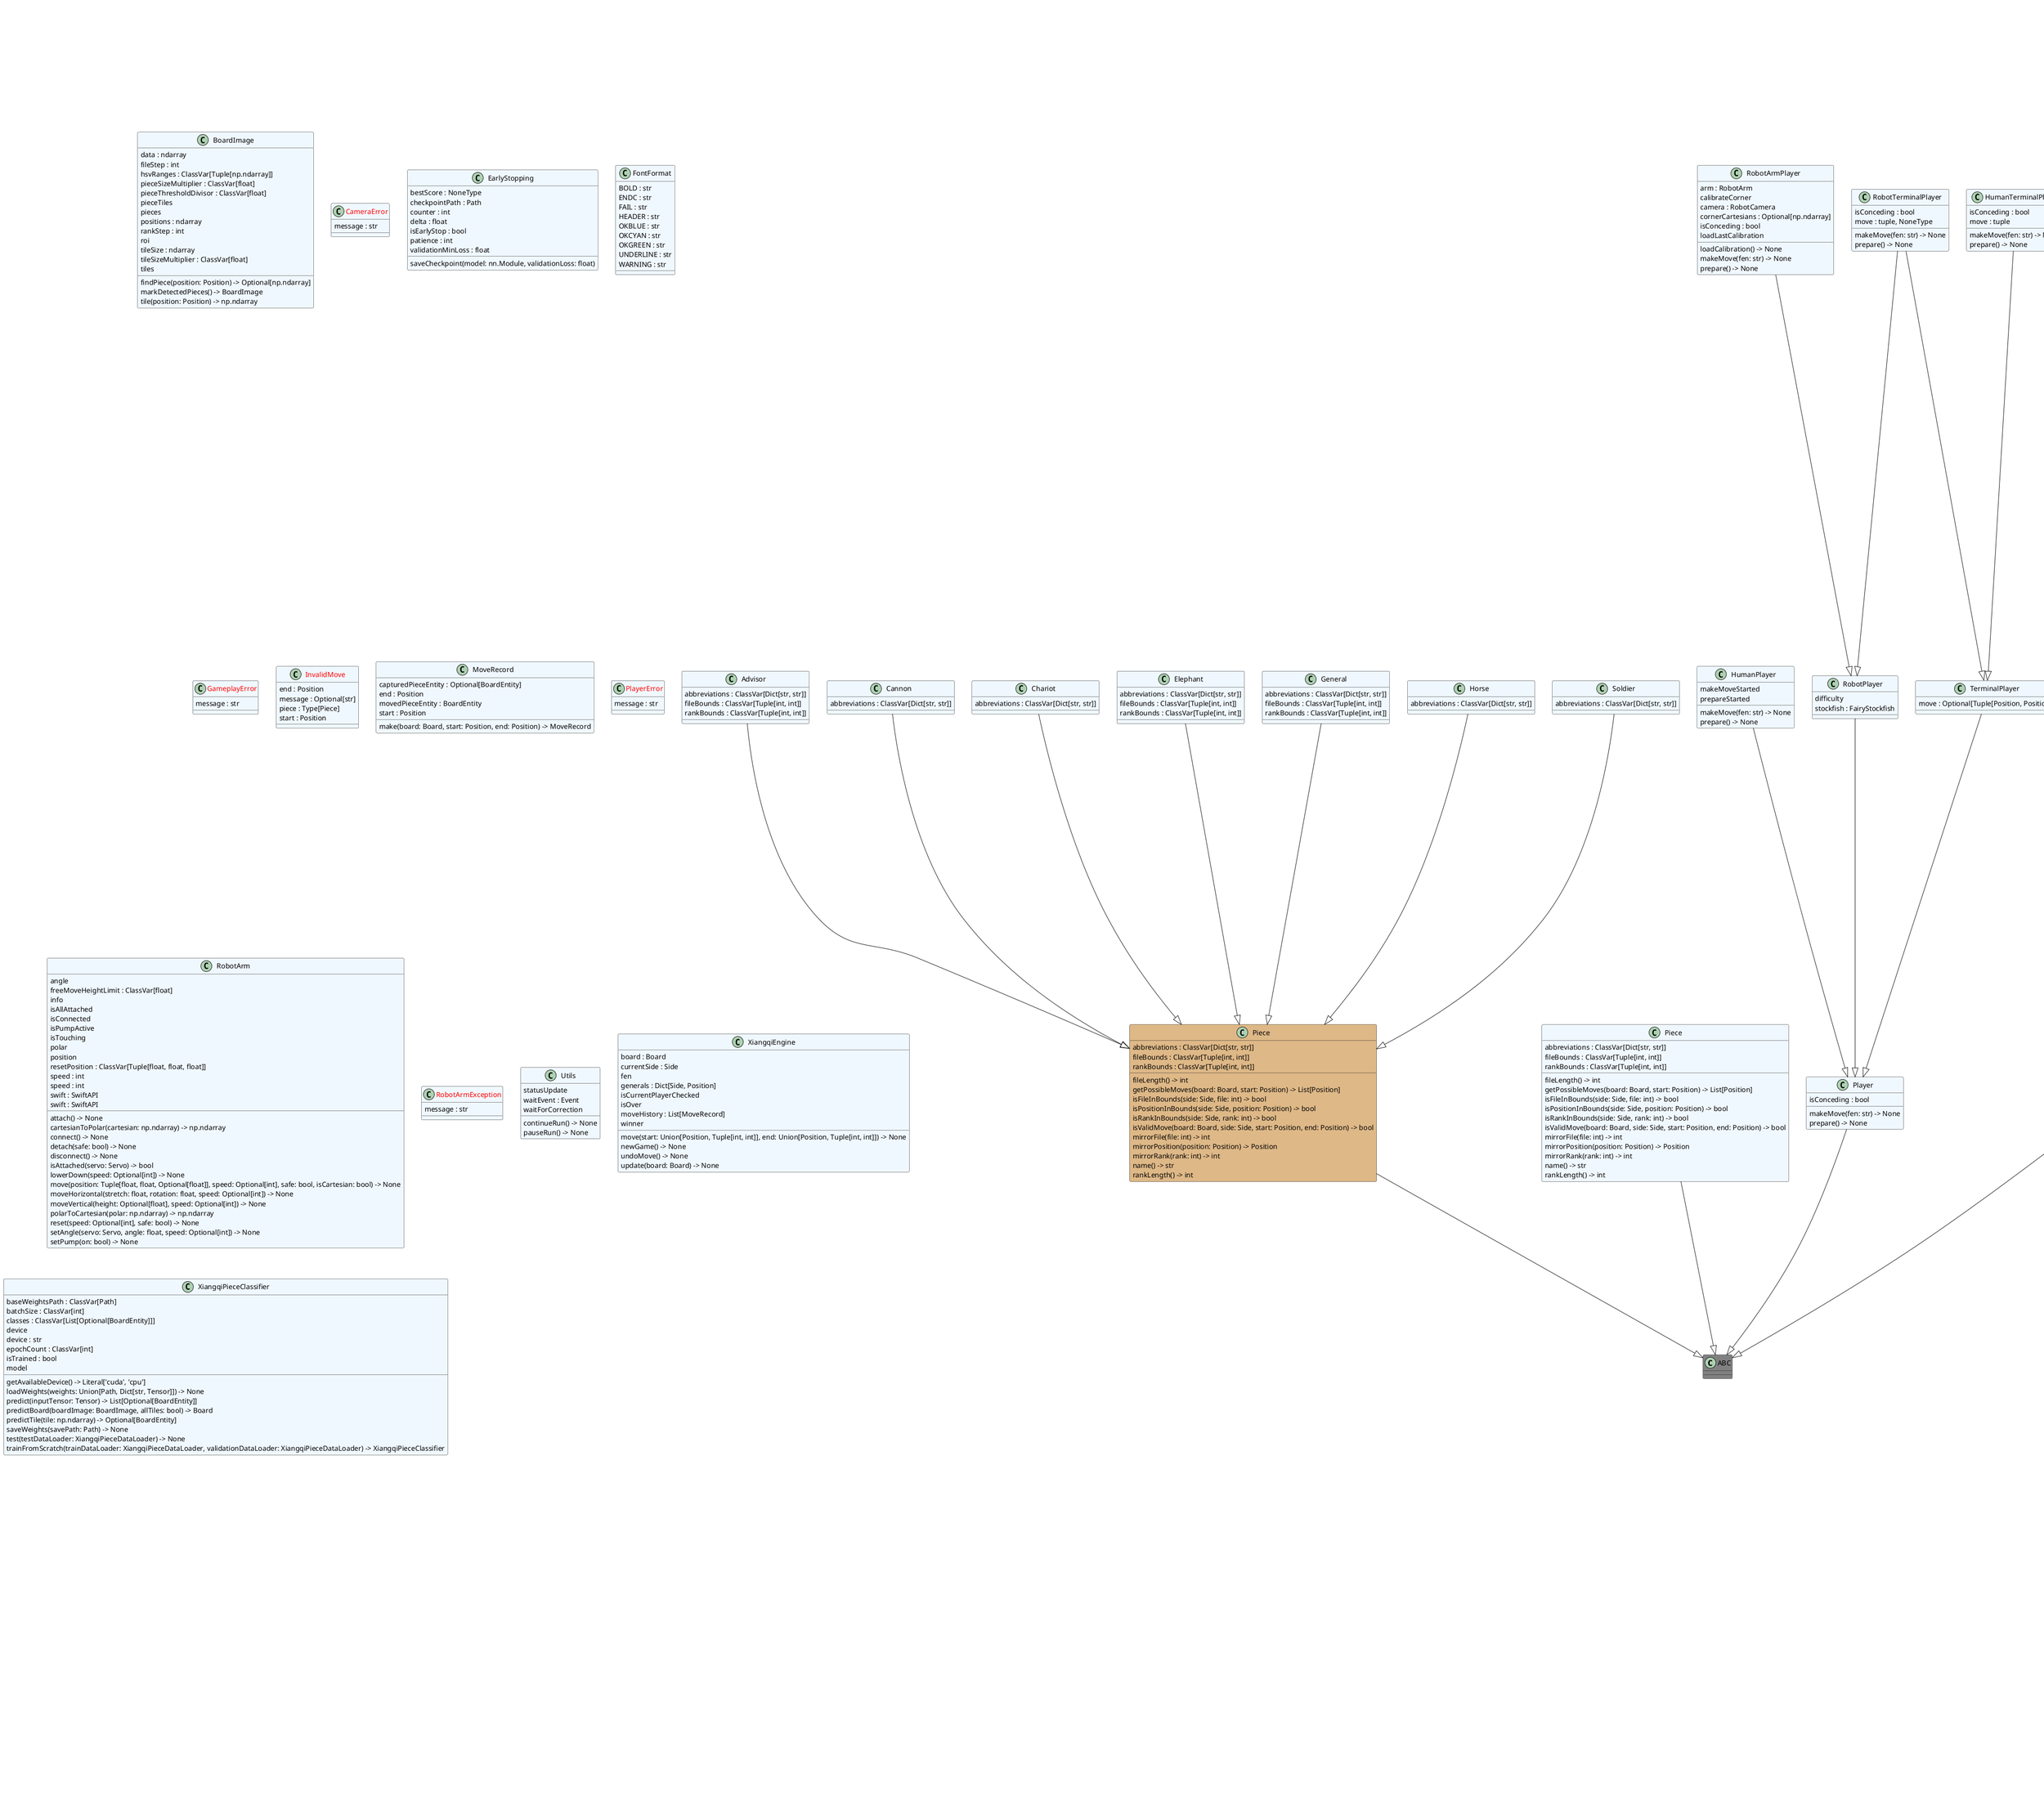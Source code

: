@startuml classes_AI-Boardgame
set namespaceSeparator none
class "ABC" as abc.ABC #grey {
}
class "ABCMeta" as _py_abc.ABCMeta #grey {
  register(subclass)
}
class "ABCMeta" as abc.ABCMeta #grey {
  register(subclass)
}
class "AbstractCameraInterface" as src.aiBoardGame.vision.camera.AbstractCameraInterface #aliceblue {
  calibrated : ClassVar[Event]
  calibrationMinPatternCount : ClassVar[int]
  isCalibrated
  resolution : Union[Resolution, Tuple[int, int]]
  calibrate(checkerBoardImages: List[np.ndarray], checkerBoardShape: Tuple[int, int]) -> None
  isSuitableForCalibration(image: np.ndarray, checkerBoardShape: Tuple[int, int]) -> bool
  loadParameters(filePath: Path) -> None
  saveParameters(filePath: Path) -> None
  undistort(image: np.ndarray) -> np.ndarray
}
class "Advisor" as src.aiBoardGame.logic.engine.pieces.advisor.Advisor #aliceblue {
  abbreviations : ClassVar[Dict[str, str]]
  fileBounds : ClassVar[Tuple[int, int]]
  rankBounds : ClassVar[Tuple[int, int]]
}
class "Board" as src.aiBoardGame.logic.engine.auxiliary.Board #aliceblue {
  fen
  fileBounds : ClassVar[Tuple[int, int]]
  fileCount : ClassVar[int]
  pieces
  rankBounds : ClassVar[Tuple[int, int]]
  rankCount : ClassVar[int]
  isInBounds(position: Position) -> bool
}
class "BoardEntity" as src.aiBoardGame.logic.engine.auxiliary.BoardEntity #aliceblue {
  fen
  piece : Type[Piece]
  side
}
class "BoardImage" as src.aiBoardGame.vision.boardImage.BoardImage #aliceblue {
  data : ndarray
  fileStep : int
  hsvRanges : ClassVar[Tuple[np.ndarray]]
  pieceSizeMultiplier : ClassVar[float]
  pieceThresholdDivisor : ClassVar[float]
  pieceTiles
  pieces
  positions : ndarray
  rankStep : int
  roi
  tileSize : ndarray
  tileSizeMultiplier : ClassVar[float]
  tiles
  findPiece(position: Position) -> Optional[np.ndarray]
  markDetectedPieces() -> BoardImage
  tile(position: Position) -> np.ndarray
}
class "<color:red>CameraError</color>" as src.aiBoardGame.vision.camera.CameraError #aliceblue {
  message : str
}
class "Cannon" as src.aiBoardGame.logic.engine.pieces.cannon.Cannon #aliceblue {
  abbreviations : ClassVar[Dict[str, str]]
}
class "Chariot" as src.aiBoardGame.logic.engine.pieces.chariot.Chariot #aliceblue {
  abbreviations : ClassVar[Dict[str, str]]
}
class "DataLoader" as torch.utils.data.dataloader.DataLoader #antiquewhite {
  batch_sampler : Optional[Union[Sampler[Sequence], Iterable[Sequence], None]]
  batch_size : Optional[int]
  batch_size : Optional[int]
  collate_fn : Optional[_collate_fn_t]
  dataset : Dataset[T_co]
  dataset : _MapDataPipeSerializationWrapper, Dataset[T_co], _IterDataPipeSerializationWrapper
  drop_last : bool
  drop_last : bool
  generator : NoneType
  multiprocessing_context
  multiprocessing_context : NoneType
  num_workers : int
  num_workers : int
  persistent_workers : bool
  pin_memory : bool
  pin_memory : bool
  pin_memory_device : str
  pin_memory_device : str
  prefetch_factor : int
  prefetch_factor : int
  sampler : Optional[Union[Sampler, Iterable, None]]
  sampler : Union[Sampler, Iterable]
  timeout : float
  timeout : float
  worker_init_fn : Optional[_worker_init_fn_t]
  check_worker_number_rationality()
}
class "Dataset" as torch.utils.data.dataset.Dataset #antiquewhite {
}
class "DatasetFolder" as torchvision.datasets.folder.DatasetFolder #aquamarine {
  class_to_idx
  classes
  extensions : Optional[Tuple[str, ...]]
  loader : Callable[[str], Any]
  samples : list
  targets
  find_classes(directory: str) -> Tuple[List[str], Dict[str, int]]
  make_dataset(directory: str, class_to_idx: Dict[str, int], extensions: Optional[Tuple[str, ...]], is_valid_file: Optional[Callable[[str], bool]]) -> List[Tuple[str, int]]
}
class "Delta" as src.aiBoardGame.logic.engine.auxiliary.Delta #aliceblue {
  file : Union[int, float]
  rank : Union[int, float]
  normalize() -> Delta
  round() -> Delta
}
class "Dict" as typing.Dict #grey {
}
class "Difficulty" as src.aiBoardGame.logic.stockfish.fairyStockfish.Difficulty #aliceblue {
  name
}
class "EarlyStopping" as src.aiBoardGame.vision.xiangqiPieceClassifier.earlyStopping.EarlyStopping #aliceblue {
  bestScore : NoneType
  checkpointPath : Path
  counter : int
  delta : float
  isEarlyStop : bool
  patience : int
  validationMinLoss : float
  saveCheckpoint(model: nn.Module, validationLoss: float)
}
class "Elephant" as src.aiBoardGame.logic.engine.pieces.elephant.Elephant #aliceblue {
  abbreviations : ClassVar[Dict[str, str]]
  fileBounds : ClassVar[Tuple[int, int]]
  rankBounds : ClassVar[Tuple[int, int]]
}
class "Enum" as enum.Enum #grey {
  name()
  value()
}
class "FairyStockfish" as src.aiBoardGame.logic.stockfish.fairyStockfish.FairyStockfish #aliceblue {
  baseBinaryPath : ClassVar[Path]
  currentFen
  difficulty
  go() -> str
  nextMove(fen: str) -> Optional[Tuple[Position, Position]]
  position(fen: str) -> None
}
class "FinalMeta" as src.aiBoardGame.gameplay.utility.FinalMeta #aliceblue {
}
class "FontFormat" as src.aiBoardGame.logic.engine.utility.FontFormat #aliceblue {
  BOLD : str
  ENDC : str
  FAIL : str
  HEADER : str
  OKBLUE : str
  OKCYAN : str
  OKGREEN : str
  UNDERLINE : str
  WARNING : str
}
class "<color:red>GameplayError</color>" as src.aiBoardGame.gameplay.xiangqi.GameplayError #aliceblue {
  message : str
}
class "General" as src.aiBoardGame.logic.engine.pieces.general.General #aliceblue {
  abbreviations : ClassVar[Dict[str, str]]
  fileBounds : ClassVar[Tuple[int, int]]
  rankBounds : ClassVar[Tuple[int, int]]
}
class "GenerateMode" as src.aiBoardGame.vision.xiangqiPieceClassifier.utility.GenerateMode #aliceblue {
  name
}
class "Generic" as typing.Generic #grey {
}
class "Horse" as src.aiBoardGame.logic.engine.pieces.horse.Horse #aliceblue {
  abbreviations : ClassVar[Dict[str, str]]
}
class "HumanPlayer" as src.aiBoardGame.gameplay.player.HumanPlayer #aliceblue {
  makeMoveStarted
  prepareStarted
  makeMove(fen: str) -> None
  prepare() -> None
}
class "HumanTerminalPlayer" as src.aiBoardGame.gameplay.player.HumanTerminalPlayer #aliceblue {
  isConceding : bool
  move : tuple
  makeMove(fen: str) -> None
  prepare() -> None
}
class "ImageFolder" as torchvision.datasets.folder.ImageFolder #aquamarine {
  imgs : list
}
class "IntEnum" as enum.IntEnum #grey {
}
class "<color:red>InvalidMove</color>" as src.aiBoardGame.logic.engine.move.InvalidMove #aliceblue {
  end : Position
  message : Optional[str]
  piece : Type[Piece]
  start : Position
}
class "MoveRecord" as src.aiBoardGame.logic.engine.move.MoveRecord #aliceblue {
  capturedPieceEntity : Optional[BoardEntity]
  end : Position
  movedPieceEntity : BoardEntity
  start : Position
  make(board: Board, start: Position, end: Position) -> MoveRecord
}
class "NamedTuple" as typing.NamedTuple #grey {
}
class "Piece" as aiBoardGame.logic.engine.pieces.piece.Piece #burlywood {
  abbreviations : ClassVar[Dict[str, str]]
  fileBounds : ClassVar[Tuple[int, int]]
  rankBounds : ClassVar[Tuple[int, int]]
  fileLength() -> int
  getPossibleMoves(board: Board, start: Position) -> List[Position]
  isFileInBounds(side: Side, file: int) -> bool
  isPositionInBounds(side: Side, position: Position) -> bool
  isRankInBounds(side: Side, rank: int) -> bool
  isValidMove(board: Board, side: Side, start: Position, end: Position) -> bool
  mirrorFile(file: int) -> int
  mirrorPosition(position: Position) -> Position
  mirrorRank(rank: int) -> int
  name() -> str
  rankLength() -> int
}
class "Piece" as src.aiBoardGame.logic.engine.pieces.piece.Piece #aliceblue {
  abbreviations : ClassVar[Dict[str, str]]
  fileBounds : ClassVar[Tuple[int, int]]
  rankBounds : ClassVar[Tuple[int, int]]
  fileLength() -> int
  getPossibleMoves(board: Board, start: Position) -> List[Position]
  isFileInBounds(side: Side, file: int) -> bool
  isPositionInBounds(side: Side, position: Position) -> bool
  isRankInBounds(side: Side, rank: int) -> bool
  isValidMove(board: Board, side: Side, start: Position, end: Position) -> bool
  mirrorFile(file: int) -> int
  mirrorPosition(position: Position) -> Position
  mirrorRank(rank: int) -> int
  name() -> str
  rankLength() -> int
}
class "Player" as src.aiBoardGame.gameplay.player.Player #aliceblue {
  isConceding : bool
  makeMove(fen: str) -> None
  prepare() -> None
}
class "<color:red>PlayerError</color>" as src.aiBoardGame.gameplay.player.PlayerError #aliceblue {
  message : str
}
class "Position" as src.aiBoardGame.logic.engine.auxiliary.Position #aliceblue {
  file : int
  rank : int
  isBetween(first: Position, second: Position) -> bool
}
class "Resolution" as src.aiBoardGame.vision.camera.Resolution #aliceblue {
  height : int
  width : int
}
class "RobotArm" as src.aiBoardGame.robot.robotArm.RobotArm #aliceblue {
  angle
  freeMoveHeightLimit : ClassVar[float]
  info
  isAllAttached
  isConnected
  isPumpActive
  isTouching
  polar
  position
  resetPosition : ClassVar[Tuple[float, float, float]]
  speed : int
  speed : int
  swift : SwiftAPI
  swift : SwiftAPI
  attach() -> None
  cartesianToPolar(cartesian: np.ndarray) -> np.ndarray
  connect() -> None
  detach(safe: bool) -> None
  disconnect() -> None
  isAttached(servo: Servo) -> bool
  lowerDown(speed: Optional[int]) -> None
  move(position: Tuple[float, float, Optional[float]], speed: Optional[int], safe: bool, isCartesian: bool) -> None
  moveHorizontal(stretch: float, rotation: float, speed: Optional[int]) -> None
  moveVertical(height: Optional[float], speed: Optional[int]) -> None
  polarToCartesian(polar: np.ndarray) -> np.ndarray
  reset(speed: Optional[int], safe: bool) -> None
  setAngle(servo: Servo, angle: float, speed: Optional[int]) -> None
  setPump(on: bool) -> None
}
class "<color:red>RobotArmException</color>" as src.aiBoardGame.robot.robotArm.RobotArmException #aliceblue {
  message : str
}
class "RobotArmPlayer" as src.aiBoardGame.gameplay.player.RobotArmPlayer #aliceblue {
  arm : RobotArm
  calibrateCorner
  camera : RobotCamera
  cornerCartesians : Optional[np.ndarray]
  isConceding : bool
  loadLastCalibration
  loadCalibration() -> None
  makeMove(fen: str) -> None
  prepare() -> None
}
class "RobotCamera" as src.aiBoardGame.vision.camera.RobotCamera #aliceblue {
  interval : float
  isActive : bool
  activate() -> None
  deactivate() -> None
  read(undistorted: bool) -> np.ndarray
}
class "RobotCameraInterface" as src.aiBoardGame.vision.camera.RobotCameraInterface #aliceblue {
  detectBoard(image: np.ndarray) -> BoardImage
}
class "RobotPlayer" as src.aiBoardGame.gameplay.player.RobotPlayer #aliceblue {
  difficulty
  stockfish : FairyStockfish
}
class "RobotTerminalPlayer" as src.aiBoardGame.gameplay.player.RobotTerminalPlayer #aliceblue {
  isConceding : bool
  move : tuple, NoneType
  makeMove(fen: str) -> None
  prepare() -> None
}
class "Servo" as src.aiBoardGame.robot.robotArm.Servo #aliceblue {
  name
}
class "Side" as src.aiBoardGame.logic.engine.auxiliary.Side #aliceblue {
  fen
  name
  opponent
}
class "SideState" as src.aiBoardGame.logic.engine.auxiliary.SideState #aliceblue {
}
class "Soldier" as src.aiBoardGame.logic.engine.pieces.soldier.Soldier #aliceblue {
  abbreviations : ClassVar[Dict[str, str]]
}
class "TerminalPlayer" as src.aiBoardGame.gameplay.player.TerminalPlayer #aliceblue {
  move : Optional[Tuple[Position, Position]]
}
class "TerminalXiangqi" as src.aiBoardGame.gameplay.xiangqi.TerminalXiangqi #aliceblue {
}
class "Ui_xiangqiWindow" as aiBoardGame.view.ui.xiangqiWindow.Ui_xiangqiWindow #cadetblue {
  boardFENLabel
  boardStateLayout
  calibrateButton
  calibrationCameraView
  calibrationLayout
  calibrationMethodLayout
  calibrationPage
  calibrationProgressBar
  calibrationSettingsLayout
  cameraInputComboBox
  cameraLayout
  cameraTab
  cancelCalibrationButton
  cancelLayout
  centralwidget
  checkerBoardSizeLayout
  difficultyComboBox
  difficultyLabel
  difficultyLayout
  gameCameraView
  gameLayout
  gameTab
  gridLayout
  gridLayout_2
  gridLayout_3
  gridLayout_4
  gridLayout_5
  horizontalVerticiesLabel
  horizontalVerticiesLayout
  horizontalVerticiesSpinBox
  loadCalibrationButton
  mainPage
  manualCalibrationButton
  newGameButton
  selectCameraView
  stackedWidget
  statusBar
  tabWidget
  turnLabel
  verticalVerticiesLabel
  verticalVerticiesLayout
  verticalVerticiesSpinBox
  retranslateUi(xiangqiWindow)
  setupUi(xiangqiWindow)
}
class "Utils" as src.aiBoardGame.gameplay.utility.Utils #aliceblue {
  statusUpdate
  waitEvent : Event
  waitForCorrection
  continueRun() -> None
  pauseRun() -> None
}
class "VisionDataset" as torchvision.datasets.vision.VisionDataset #aquamarine {
  root : str
  target_transform : Optional[Callable]
  transform : Optional[Callable]
  transforms : Optional[Callable]
  extra_repr() -> str
}
class "Xiangqi" as src.aiBoardGame.gameplay.xiangqi.Xiangqi #aliceblue {
  invalidMove
  invalidStartPosition
  newBoardImage
}
class "XiangqiBase" as src.aiBoardGame.gameplay.xiangqi.XiangqiBase #aliceblue {
  blackSide
  currentPlayer
  currentSide
  engineUpdated
  isOver
  over
  redSide
  sides : Dict[Side, Player]
  turn
  turn : int
  turnChanged
  winner
  play() -> None
}
class "XiangqiEngine" as src.aiBoardGame.logic.engine.xiangqiEngine.XiangqiEngine #aliceblue {
  board : Board
  currentSide : Side
  fen
  generals : Dict[Side, Position]
  isCurrentPlayerChecked
  isOver
  moveHistory : List[MoveRecord]
  winner
  move(start: Union[Position, Tuple[int, int]], end: Union[Position, Tuple[int, int]]) -> None
  newGame() -> None
  undoMove() -> None
  update(board: Board) -> None
}
class "XiangqiPieceClassifier" as src.aiBoardGame.vision.xiangqiPieceClassifier.model.XiangqiPieceClassifier #aliceblue {
  baseWeightsPath : ClassVar[Path]
  batchSize : ClassVar[int]
  classes : ClassVar[List[Optional[BoardEntity]]]
  device
  device : str
  epochCount : ClassVar[int]
  isTrained : bool
  model
  getAvailableDevice() -> Literal['cuda', 'cpu']
  loadWeights(weights: Union[Path, Dict[str, Tensor]]) -> None
  predict(inputTensor: Tensor) -> List[Optional[BoardEntity]]
  predictBoard(boardImage: BoardImage, allTiles: bool) -> Board
  predictTile(tile: np.ndarray) -> Optional[BoardEntity]
  saveWeights(savePath: Path) -> None
  test(testDataLoader: XiangqiPieceDataLoader) -> None
  trainFromScratch(trainDataLoader: XiangqiPieceDataLoader, validationDataLoader: XiangqiPieceDataLoader) -> XiangqiPieceClassifier
}
class "XiangqiPieceDataLoader" as src.aiBoardGame.vision.xiangqiPieceClassifier.dataset.XiangqiPieceDataLoader #aliceblue {
}
class "XiangqiPieceDataset" as src.aiBoardGame.vision.xiangqiPieceClassifier.dataset.XiangqiPieceDataset #aliceblue {
  basicTransform : ClassVar[transforms.Compose]
  splitSizeFractions : ClassVar[List[float]]
  trainTransform : ClassVar[transforms.Compose]
  split(root: Path, batchSize: int, numWorkers: int) -> Tuple[XiangqiPieceDataLoader, XiangqiPieceDataLoader, XiangqiPieceDataLoader]
}
class "XianqiWindow" as src.aiBoardGame.view.xiangqiWindow.XianqiWindow #aliceblue {
  blackSide : Optional[RobotArmPlayer]
  calibrationImages : List[np.ndarray]
  camera : Optional[RobotCamera], RobotCamera, NoneType
  cameraThread : Thread, Optional[Thread]
  game : Optional[Xiangqi]
  gameThread : Optional[QThread]
  loadCalibrationFileDialog
  redSide : Optional[HumanPlayer]
  robotArm : Optional[RobotArm], RobotArm
  calibrateCamera() -> None
  closeEvent(event: QCloseEvent) -> None
  collectCalibrationImage() -> None
  connectGameSignals() -> None
  connectSignals() -> None
  initCalibrationProgressBar() -> None
  initCamera(capturingDevice: str) -> None
  initCameraInputComboBox() -> None
  initDifficultyComboBox() -> None
  initGameThread() -> None
  initLoadCalibrationFileDialog() -> None
  loadCalibration(calibrationPathStr: str) -> None
  newGame() -> None
  onCalibrateCorner(corner: str) -> None
  onCalibrated() -> None
  onDifficultyChange(difficulty: str) -> None
  onGameOver() -> None
  onInvalidMove(errorMessage: str, fen: str) -> None
  onInvalidStartPosition(board: Board) -> None
  onLoadLastCalibration() -> None
  onMakeMoveStarted() -> None
  onPrepareStarted() -> None
  onWaitForCorrection(message: str) -> None
  resetCalibration() -> None
  resetCameraWidgets() -> None
  showLoadCalibrationFileDialog() -> None
  showMain() -> None
  showManualCalibration() -> None
  showSaveCalibrationFileDialog() -> None
  updateBoardFENLabel(fen: str) -> None
  updateCameraViews(cameraViews: List[QLabel]) -> None
  updateGameCameraView(boardImage: BoardImage) -> None
  updateStatusBar(status: str) -> None
  updateTurnLabel(turn: int) -> None
}
aiBoardGame.logic.engine.pieces.piece.Piece --|> abc.ABC
enum.IntEnum --|> enum.Enum
src.aiBoardGame.gameplay.player.HumanPlayer --|> src.aiBoardGame.gameplay.player.Player
src.aiBoardGame.gameplay.player.HumanTerminalPlayer --|> src.aiBoardGame.gameplay.player.TerminalPlayer
src.aiBoardGame.gameplay.player.Player --|> abc.ABC
src.aiBoardGame.gameplay.player.RobotArmPlayer --|> src.aiBoardGame.gameplay.player.RobotPlayer
src.aiBoardGame.gameplay.player.RobotPlayer --|> src.aiBoardGame.gameplay.player.Player
src.aiBoardGame.gameplay.player.RobotTerminalPlayer --|> src.aiBoardGame.gameplay.player.RobotPlayer
src.aiBoardGame.gameplay.player.RobotTerminalPlayer --|> src.aiBoardGame.gameplay.player.TerminalPlayer
src.aiBoardGame.gameplay.player.TerminalPlayer --|> src.aiBoardGame.gameplay.player.Player
src.aiBoardGame.gameplay.utility.FinalMeta --|> _py_abc.ABCMeta
src.aiBoardGame.gameplay.utility.FinalMeta --|> abc.ABCMeta
src.aiBoardGame.gameplay.xiangqi.TerminalXiangqi --|> src.aiBoardGame.gameplay.xiangqi.XiangqiBase
src.aiBoardGame.gameplay.xiangqi.Xiangqi --|> src.aiBoardGame.gameplay.xiangqi.XiangqiBase
src.aiBoardGame.gameplay.xiangqi.XiangqiBase --|> abc.ABC
src.aiBoardGame.logic.engine.auxiliary.Board --|> typing.Dict
src.aiBoardGame.logic.engine.auxiliary.BoardEntity --|> typing.NamedTuple
src.aiBoardGame.logic.engine.auxiliary.Delta --|> typing.NamedTuple
src.aiBoardGame.logic.engine.auxiliary.Position --|> typing.NamedTuple
src.aiBoardGame.logic.engine.auxiliary.Side --|> enum.IntEnum
src.aiBoardGame.logic.engine.auxiliary.SideState --|> typing.Dict
src.aiBoardGame.logic.engine.pieces.advisor.Advisor --|> aiBoardGame.logic.engine.pieces.piece.Piece
src.aiBoardGame.logic.engine.pieces.cannon.Cannon --|> aiBoardGame.logic.engine.pieces.piece.Piece
src.aiBoardGame.logic.engine.pieces.chariot.Chariot --|> aiBoardGame.logic.engine.pieces.piece.Piece
src.aiBoardGame.logic.engine.pieces.elephant.Elephant --|> aiBoardGame.logic.engine.pieces.piece.Piece
src.aiBoardGame.logic.engine.pieces.general.General --|> aiBoardGame.logic.engine.pieces.piece.Piece
src.aiBoardGame.logic.engine.pieces.horse.Horse --|> aiBoardGame.logic.engine.pieces.piece.Piece
src.aiBoardGame.logic.engine.pieces.piece.Piece --|> abc.ABC
src.aiBoardGame.logic.engine.pieces.soldier.Soldier --|> aiBoardGame.logic.engine.pieces.piece.Piece
src.aiBoardGame.logic.stockfish.fairyStockfish.Difficulty --|> enum.Enum
src.aiBoardGame.robot.robotArm.Servo --|> enum.IntEnum
src.aiBoardGame.view.xiangqiWindow.XianqiWindow --|> aiBoardGame.view.ui.xiangqiWindow.Ui_xiangqiWindow
src.aiBoardGame.vision.camera.Resolution --|> typing.NamedTuple
src.aiBoardGame.vision.camera.RobotCamera --|> src.aiBoardGame.vision.camera.RobotCameraInterface
src.aiBoardGame.vision.camera.RobotCameraInterface --|> src.aiBoardGame.vision.camera.AbstractCameraInterface
src.aiBoardGame.vision.xiangqiPieceClassifier.dataset.XiangqiPieceDataLoader --|> torch.utils.data.dataloader.DataLoader
src.aiBoardGame.vision.xiangqiPieceClassifier.dataset.XiangqiPieceDataset --|> torchvision.datasets.folder.ImageFolder
src.aiBoardGame.vision.xiangqiPieceClassifier.utility.GenerateMode --|> enum.Enum
torch.utils.data.dataloader.DataLoader --|> typing.Generic
torch.utils.data.dataset.Dataset --|> typing.Generic
torchvision.datasets.folder.DatasetFolder --|> torchvision.datasets.vision.VisionDataset
torchvision.datasets.folder.ImageFolder --|> torchvision.datasets.folder.DatasetFolder
torchvision.datasets.vision.VisionDataset --|> torch.utils.data.dataset.Dataset
src.aiBoardGame.logic.engine.auxiliary.Side --* src.aiBoardGame.logic.engine.auxiliary.BoardEntity : side
src.aiBoardGame.logic.stockfish.fairyStockfish.Difficulty --* src.aiBoardGame.logic.stockfish.fairyStockfish.FairyStockfish : difficulty
@enduml
